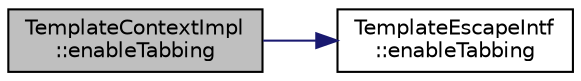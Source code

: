 digraph "TemplateContextImpl::enableTabbing"
{
 // LATEX_PDF_SIZE
  edge [fontname="Helvetica",fontsize="10",labelfontname="Helvetica",labelfontsize="10"];
  node [fontname="Helvetica",fontsize="10",shape=record];
  rankdir="LR";
  Node1 [label="TemplateContextImpl\l::enableTabbing",height=0.2,width=0.4,color="black", fillcolor="grey75", style="filled", fontcolor="black",tooltip=" "];
  Node1 -> Node2 [color="midnightblue",fontsize="10",style="solid",fontname="Helvetica"];
  Node2 [label="TemplateEscapeIntf\l::enableTabbing",height=0.2,width=0.4,color="black", fillcolor="white", style="filled",URL="$classTemplateEscapeIntf.html#a40faf7453afe73ccdb52fa8d2619ac3d",tooltip=" "];
}
